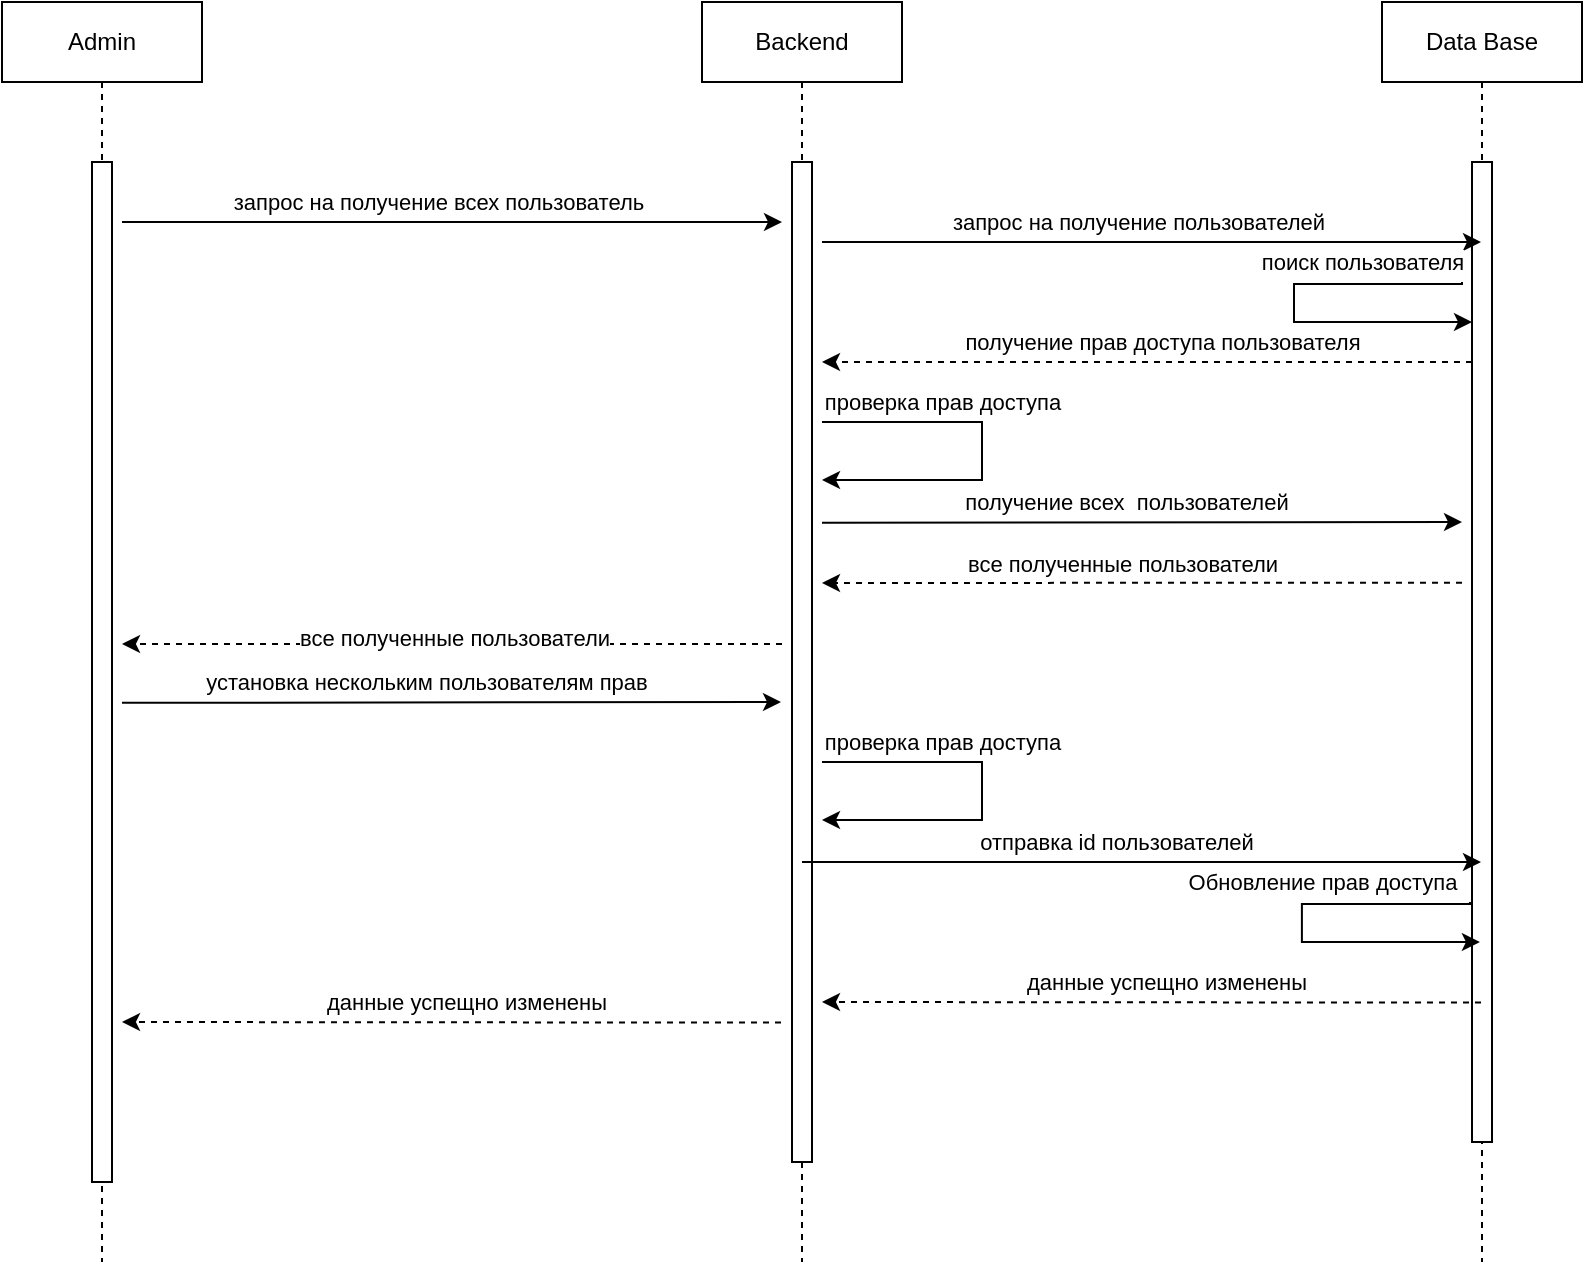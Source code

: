 <mxfile version="24.6.4" type="device">
  <diagram name="Страница — 1" id="yoTlorvUzEgci-0IR4La">
    <mxGraphModel dx="1400" dy="839" grid="1" gridSize="10" guides="1" tooltips="1" connect="1" arrows="1" fold="1" page="1" pageScale="1" pageWidth="2339" pageHeight="3300" math="0" shadow="0">
      <root>
        <mxCell id="0" />
        <mxCell id="1" parent="0" />
        <mxCell id="Z9CqNtwIFaTDkVSmRRPI-1" value="Admin" style="shape=umlLifeline;perimeter=lifelinePerimeter;whiteSpace=wrap;html=1;container=0;dropTarget=0;collapsible=0;recursiveResize=0;outlineConnect=0;portConstraint=eastwest;newEdgeStyle={&quot;edgeStyle&quot;:&quot;elbowEdgeStyle&quot;,&quot;elbow&quot;:&quot;vertical&quot;,&quot;curved&quot;:0,&quot;rounded&quot;:0};" parent="1" vertex="1">
          <mxGeometry x="340" y="160" width="100" height="630" as="geometry" />
        </mxCell>
        <mxCell id="Z9CqNtwIFaTDkVSmRRPI-2" value="" style="html=1;points=[];perimeter=orthogonalPerimeter;outlineConnect=0;targetShapes=umlLifeline;portConstraint=eastwest;newEdgeStyle={&quot;edgeStyle&quot;:&quot;elbowEdgeStyle&quot;,&quot;elbow&quot;:&quot;vertical&quot;,&quot;curved&quot;:0,&quot;rounded&quot;:0};" parent="Z9CqNtwIFaTDkVSmRRPI-1" vertex="1">
          <mxGeometry x="45" y="80" width="10" height="510" as="geometry" />
        </mxCell>
        <mxCell id="Z9CqNtwIFaTDkVSmRRPI-3" value="Backend" style="shape=umlLifeline;perimeter=lifelinePerimeter;whiteSpace=wrap;html=1;container=0;dropTarget=0;collapsible=0;recursiveResize=0;outlineConnect=0;portConstraint=eastwest;newEdgeStyle={&quot;edgeStyle&quot;:&quot;elbowEdgeStyle&quot;,&quot;elbow&quot;:&quot;vertical&quot;,&quot;curved&quot;:0,&quot;rounded&quot;:0};" parent="1" vertex="1">
          <mxGeometry x="690" y="160" width="100" height="630" as="geometry" />
        </mxCell>
        <mxCell id="Z9CqNtwIFaTDkVSmRRPI-4" value="" style="html=1;points=[];perimeter=orthogonalPerimeter;outlineConnect=0;targetShapes=umlLifeline;portConstraint=eastwest;newEdgeStyle={&quot;edgeStyle&quot;:&quot;elbowEdgeStyle&quot;,&quot;elbow&quot;:&quot;vertical&quot;,&quot;curved&quot;:0,&quot;rounded&quot;:0};" parent="Z9CqNtwIFaTDkVSmRRPI-3" vertex="1">
          <mxGeometry x="45" y="80" width="10" height="500" as="geometry" />
        </mxCell>
        <mxCell id="Z9CqNtwIFaTDkVSmRRPI-5" value="Data Base" style="shape=umlLifeline;perimeter=lifelinePerimeter;whiteSpace=wrap;html=1;container=0;dropTarget=0;collapsible=0;recursiveResize=0;outlineConnect=0;portConstraint=eastwest;newEdgeStyle={&quot;edgeStyle&quot;:&quot;elbowEdgeStyle&quot;,&quot;elbow&quot;:&quot;vertical&quot;,&quot;curved&quot;:0,&quot;rounded&quot;:0};" parent="1" vertex="1">
          <mxGeometry x="1030" y="160" width="100" height="630" as="geometry" />
        </mxCell>
        <mxCell id="Z9CqNtwIFaTDkVSmRRPI-6" value="" style="html=1;points=[];perimeter=orthogonalPerimeter;outlineConnect=0;targetShapes=umlLifeline;portConstraint=eastwest;newEdgeStyle={&quot;edgeStyle&quot;:&quot;elbowEdgeStyle&quot;,&quot;elbow&quot;:&quot;vertical&quot;,&quot;curved&quot;:0,&quot;rounded&quot;:0};" parent="Z9CqNtwIFaTDkVSmRRPI-5" vertex="1">
          <mxGeometry x="45" y="80" width="10" height="490" as="geometry" />
        </mxCell>
        <mxCell id="Z9CqNtwIFaTDkVSmRRPI-7" value="" style="edgeStyle=elbowEdgeStyle;rounded=0;orthogonalLoop=1;jettySize=auto;html=1;elbow=vertical;curved=0;dashed=1;" parent="1" edge="1">
          <mxGeometry relative="1" as="geometry">
            <mxPoint x="1070" y="450.33" as="sourcePoint" />
            <mxPoint x="750" y="450.33" as="targetPoint" />
          </mxGeometry>
        </mxCell>
        <mxCell id="Z9CqNtwIFaTDkVSmRRPI-8" value="все полученные пользователи" style="edgeLabel;html=1;align=center;verticalAlign=middle;resizable=0;points=[];" parent="Z9CqNtwIFaTDkVSmRRPI-7" vertex="1" connectable="0">
          <mxGeometry x="0.174" y="1" relative="1" as="geometry">
            <mxPoint x="18" y="-11" as="offset" />
          </mxGeometry>
        </mxCell>
        <mxCell id="Z9CqNtwIFaTDkVSmRRPI-9" value="" style="edgeStyle=elbowEdgeStyle;rounded=0;orthogonalLoop=1;jettySize=auto;html=1;elbow=vertical;curved=0;dashed=1;" parent="1" edge="1">
          <mxGeometry relative="1" as="geometry">
            <mxPoint x="730" y="481" as="sourcePoint" />
            <mxPoint x="400" y="480.5" as="targetPoint" />
          </mxGeometry>
        </mxCell>
        <mxCell id="Z9CqNtwIFaTDkVSmRRPI-10" value="все полученные пользователи" style="edgeLabel;html=1;align=center;verticalAlign=middle;resizable=0;points=[];" parent="Z9CqNtwIFaTDkVSmRRPI-9" vertex="1" connectable="0">
          <mxGeometry x="-0.28" y="-3" relative="1" as="geometry">
            <mxPoint x="-45" as="offset" />
          </mxGeometry>
        </mxCell>
        <mxCell id="Z9CqNtwIFaTDkVSmRRPI-12" value="" style="edgeStyle=elbowEdgeStyle;rounded=0;orthogonalLoop=1;jettySize=auto;html=1;elbow=vertical;curved=0;" parent="1" edge="1">
          <mxGeometry relative="1" as="geometry">
            <mxPoint x="400" y="270" as="sourcePoint" />
            <mxPoint x="730" y="270" as="targetPoint" />
          </mxGeometry>
        </mxCell>
        <mxCell id="Z9CqNtwIFaTDkVSmRRPI-13" value="запрос на получение всех пользователь" style="edgeLabel;html=1;align=center;verticalAlign=middle;resizable=0;points=[];" parent="Z9CqNtwIFaTDkVSmRRPI-12" vertex="1" connectable="0">
          <mxGeometry x="0.107" y="-1" relative="1" as="geometry">
            <mxPoint x="-25" y="-11" as="offset" />
          </mxGeometry>
        </mxCell>
        <mxCell id="Z9CqNtwIFaTDkVSmRRPI-14" value="" style="edgeStyle=elbowEdgeStyle;rounded=0;orthogonalLoop=1;jettySize=auto;html=1;elbow=vertical;curved=0;" parent="1" target="Z9CqNtwIFaTDkVSmRRPI-5" edge="1">
          <mxGeometry relative="1" as="geometry">
            <mxPoint x="750" y="280" as="sourcePoint" />
            <mxPoint x="1040" y="280" as="targetPoint" />
          </mxGeometry>
        </mxCell>
        <mxCell id="Z9CqNtwIFaTDkVSmRRPI-15" value="запрос на получение пользователей" style="edgeLabel;html=1;align=center;verticalAlign=middle;resizable=0;points=[];" parent="Z9CqNtwIFaTDkVSmRRPI-14" vertex="1" connectable="0">
          <mxGeometry x="0.107" y="-1" relative="1" as="geometry">
            <mxPoint x="-25" y="-11" as="offset" />
          </mxGeometry>
        </mxCell>
        <mxCell id="Z9CqNtwIFaTDkVSmRRPI-16" value="" style="edgeStyle=orthogonalEdgeStyle;rounded=0;orthogonalLoop=1;jettySize=auto;html=1;elbow=vertical;" parent="1" edge="1">
          <mxGeometry relative="1" as="geometry">
            <mxPoint x="1070" y="300" as="sourcePoint" />
            <mxPoint x="1075" y="320" as="targetPoint" />
            <Array as="points">
              <mxPoint x="1070" y="301" />
              <mxPoint x="986" y="301" />
              <mxPoint x="986" y="320" />
            </Array>
          </mxGeometry>
        </mxCell>
        <mxCell id="Z9CqNtwIFaTDkVSmRRPI-17" value="поиск пользователя" style="edgeLabel;html=1;align=center;verticalAlign=middle;resizable=0;points=[];" parent="Z9CqNtwIFaTDkVSmRRPI-16" vertex="1" connectable="0">
          <mxGeometry x="-0.588" y="-4" relative="1" as="geometry">
            <mxPoint x="-11" y="-7" as="offset" />
          </mxGeometry>
        </mxCell>
        <mxCell id="Z9CqNtwIFaTDkVSmRRPI-18" value="" style="edgeStyle=elbowEdgeStyle;rounded=0;orthogonalLoop=1;jettySize=auto;html=1;elbow=vertical;curved=0;dashed=1;" parent="1" edge="1">
          <mxGeometry relative="1" as="geometry">
            <mxPoint x="1075" y="340" as="sourcePoint" />
            <mxPoint x="750" y="340" as="targetPoint" />
          </mxGeometry>
        </mxCell>
        <mxCell id="Z9CqNtwIFaTDkVSmRRPI-19" value="получение прав доступа пользователя" style="edgeLabel;html=1;align=center;verticalAlign=middle;resizable=0;points=[];" parent="Z9CqNtwIFaTDkVSmRRPI-18" vertex="1" connectable="0">
          <mxGeometry x="0.174" y="1" relative="1" as="geometry">
            <mxPoint x="36" y="-11" as="offset" />
          </mxGeometry>
        </mxCell>
        <mxCell id="Z9CqNtwIFaTDkVSmRRPI-20" value="" style="edgeStyle=orthogonalEdgeStyle;rounded=0;orthogonalLoop=1;jettySize=auto;html=1;elbow=vertical;" parent="1" edge="1">
          <mxGeometry relative="1" as="geometry">
            <mxPoint x="750" y="370" as="sourcePoint" />
            <mxPoint x="750" y="399" as="targetPoint" />
            <Array as="points">
              <mxPoint x="830" y="370" />
              <mxPoint x="830" y="399" />
            </Array>
          </mxGeometry>
        </mxCell>
        <mxCell id="Z9CqNtwIFaTDkVSmRRPI-21" value="проверка прав доступа" style="edgeLabel;html=1;align=center;verticalAlign=middle;resizable=0;points=[];" parent="Z9CqNtwIFaTDkVSmRRPI-20" vertex="1" connectable="0">
          <mxGeometry x="-0.251" y="-2" relative="1" as="geometry">
            <mxPoint x="-11" y="-12" as="offset" />
          </mxGeometry>
        </mxCell>
        <mxCell id="Z9CqNtwIFaTDkVSmRRPI-22" value="" style="edgeStyle=elbowEdgeStyle;rounded=0;orthogonalLoop=1;jettySize=auto;html=1;elbow=vertical;curved=0;" parent="1" edge="1">
          <mxGeometry relative="1" as="geometry">
            <mxPoint x="750" y="420.33" as="sourcePoint" />
            <mxPoint x="1070" y="420" as="targetPoint" />
          </mxGeometry>
        </mxCell>
        <mxCell id="Z9CqNtwIFaTDkVSmRRPI-23" value="получение всех&amp;nbsp; пользователей" style="edgeLabel;html=1;align=center;verticalAlign=middle;resizable=0;points=[];" parent="Z9CqNtwIFaTDkVSmRRPI-22" vertex="1" connectable="0">
          <mxGeometry x="0.107" y="-1" relative="1" as="geometry">
            <mxPoint x="-25" y="-11" as="offset" />
          </mxGeometry>
        </mxCell>
        <mxCell id="Z9CqNtwIFaTDkVSmRRPI-44" value="" style="edgeStyle=elbowEdgeStyle;rounded=0;orthogonalLoop=1;jettySize=auto;html=1;elbow=vertical;curved=0;" parent="1" edge="1">
          <mxGeometry relative="1" as="geometry">
            <mxPoint x="400" y="510.42" as="sourcePoint" />
            <mxPoint x="729.5" y="510" as="targetPoint" />
          </mxGeometry>
        </mxCell>
        <mxCell id="Z9CqNtwIFaTDkVSmRRPI-45" value="установка нескольким пользователям прав" style="edgeLabel;html=1;align=center;verticalAlign=middle;resizable=0;points=[];" parent="Z9CqNtwIFaTDkVSmRRPI-44" vertex="1" connectable="0">
          <mxGeometry x="-0.1" y="-1" relative="1" as="geometry">
            <mxPoint x="4" y="-11" as="offset" />
          </mxGeometry>
        </mxCell>
        <mxCell id="Z9CqNtwIFaTDkVSmRRPI-46" value="" style="edgeStyle=orthogonalEdgeStyle;rounded=0;orthogonalLoop=1;jettySize=auto;html=1;elbow=vertical;" parent="1" edge="1">
          <mxGeometry relative="1" as="geometry">
            <mxPoint x="750" y="540" as="sourcePoint" />
            <mxPoint x="750" y="569" as="targetPoint" />
            <Array as="points">
              <mxPoint x="830" y="540" />
              <mxPoint x="830" y="569" />
            </Array>
          </mxGeometry>
        </mxCell>
        <mxCell id="Z9CqNtwIFaTDkVSmRRPI-47" value="проверка прав доступа" style="edgeLabel;html=1;align=center;verticalAlign=middle;resizable=0;points=[];" parent="Z9CqNtwIFaTDkVSmRRPI-46" vertex="1" connectable="0">
          <mxGeometry x="-0.251" y="-2" relative="1" as="geometry">
            <mxPoint x="-11" y="-12" as="offset" />
          </mxGeometry>
        </mxCell>
        <mxCell id="Z9CqNtwIFaTDkVSmRRPI-48" value="" style="edgeStyle=elbowEdgeStyle;rounded=0;orthogonalLoop=1;jettySize=auto;html=1;elbow=vertical;curved=0;" parent="1" target="Z9CqNtwIFaTDkVSmRRPI-5" edge="1">
          <mxGeometry relative="1" as="geometry">
            <mxPoint x="740" y="590" as="sourcePoint" />
            <mxPoint x="1030" y="590" as="targetPoint" />
          </mxGeometry>
        </mxCell>
        <mxCell id="Z9CqNtwIFaTDkVSmRRPI-49" value="отправка id пользователей" style="edgeLabel;html=1;align=center;verticalAlign=middle;resizable=0;points=[];" parent="Z9CqNtwIFaTDkVSmRRPI-48" vertex="1" connectable="0">
          <mxGeometry x="-0.1" y="-1" relative="1" as="geometry">
            <mxPoint x="4" y="-11" as="offset" />
          </mxGeometry>
        </mxCell>
        <mxCell id="Z9CqNtwIFaTDkVSmRRPI-50" value="" style="edgeStyle=orthogonalEdgeStyle;rounded=0;orthogonalLoop=1;jettySize=auto;html=1;elbow=vertical;" parent="1" edge="1">
          <mxGeometry relative="1" as="geometry">
            <mxPoint x="1073.95" y="610" as="sourcePoint" />
            <mxPoint x="1078.95" y="630" as="targetPoint" />
            <Array as="points">
              <mxPoint x="1073.95" y="611" />
              <mxPoint x="989.95" y="611" />
              <mxPoint x="989.95" y="630" />
            </Array>
          </mxGeometry>
        </mxCell>
        <mxCell id="Z9CqNtwIFaTDkVSmRRPI-51" value="Обновление прав доступа" style="edgeLabel;html=1;align=center;verticalAlign=middle;resizable=0;points=[];" parent="Z9CqNtwIFaTDkVSmRRPI-50" vertex="1" connectable="0">
          <mxGeometry x="-0.802" y="-2" relative="1" as="geometry">
            <mxPoint x="-56" y="-9" as="offset" />
          </mxGeometry>
        </mxCell>
        <mxCell id="Z9CqNtwIFaTDkVSmRRPI-52" value="" style="edgeStyle=elbowEdgeStyle;rounded=0;orthogonalLoop=1;jettySize=auto;html=1;elbow=vertical;curved=0;dashed=1;" parent="1" edge="1">
          <mxGeometry relative="1" as="geometry">
            <mxPoint x="1079.5" y="660.31" as="sourcePoint" />
            <mxPoint x="750" y="660" as="targetPoint" />
          </mxGeometry>
        </mxCell>
        <mxCell id="Z9CqNtwIFaTDkVSmRRPI-53" value="данные успещно изменены" style="edgeLabel;html=1;align=center;verticalAlign=middle;resizable=0;points=[];" parent="Z9CqNtwIFaTDkVSmRRPI-52" vertex="1" connectable="0">
          <mxGeometry x="-0.108" y="-1" relative="1" as="geometry">
            <mxPoint x="-11" y="-9" as="offset" />
          </mxGeometry>
        </mxCell>
        <mxCell id="Z9CqNtwIFaTDkVSmRRPI-54" value="" style="edgeStyle=elbowEdgeStyle;rounded=0;orthogonalLoop=1;jettySize=auto;html=1;elbow=vertical;curved=0;dashed=1;" parent="1" edge="1">
          <mxGeometry relative="1" as="geometry">
            <mxPoint x="729.5" y="670.31" as="sourcePoint" />
            <mxPoint x="400" y="670" as="targetPoint" />
          </mxGeometry>
        </mxCell>
        <mxCell id="Z9CqNtwIFaTDkVSmRRPI-55" value="данные успещно изменены" style="edgeLabel;html=1;align=center;verticalAlign=middle;resizable=0;points=[];" parent="Z9CqNtwIFaTDkVSmRRPI-54" vertex="1" connectable="0">
          <mxGeometry x="-0.108" y="-1" relative="1" as="geometry">
            <mxPoint x="-11" y="-9" as="offset" />
          </mxGeometry>
        </mxCell>
      </root>
    </mxGraphModel>
  </diagram>
</mxfile>
